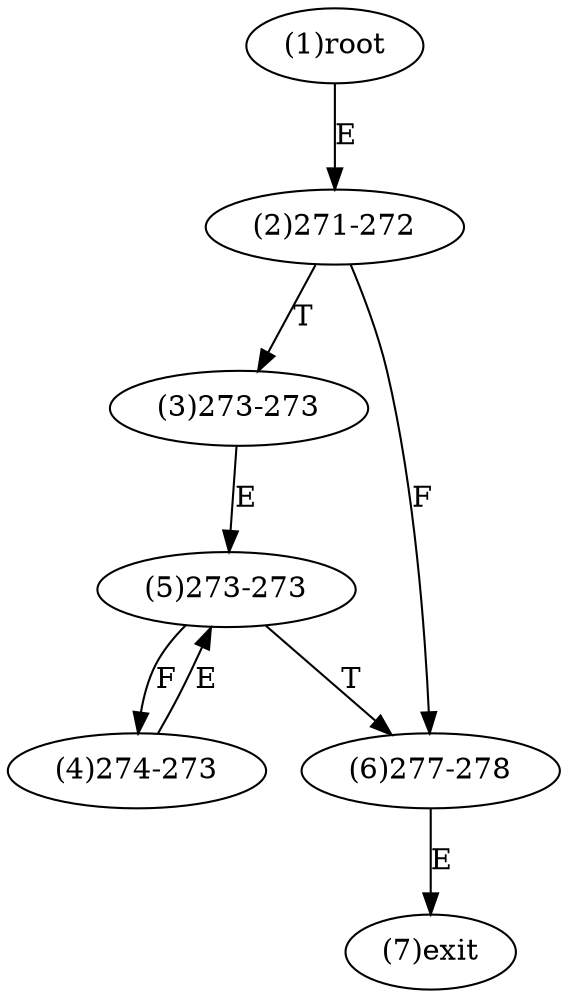 digraph "" { 
1[ label="(1)root"];
2[ label="(2)271-272"];
3[ label="(3)273-273"];
4[ label="(4)274-273"];
5[ label="(5)273-273"];
6[ label="(6)277-278"];
7[ label="(7)exit"];
1->2[ label="E"];
2->6[ label="F"];
2->3[ label="T"];
3->5[ label="E"];
4->5[ label="E"];
5->4[ label="F"];
5->6[ label="T"];
6->7[ label="E"];
}